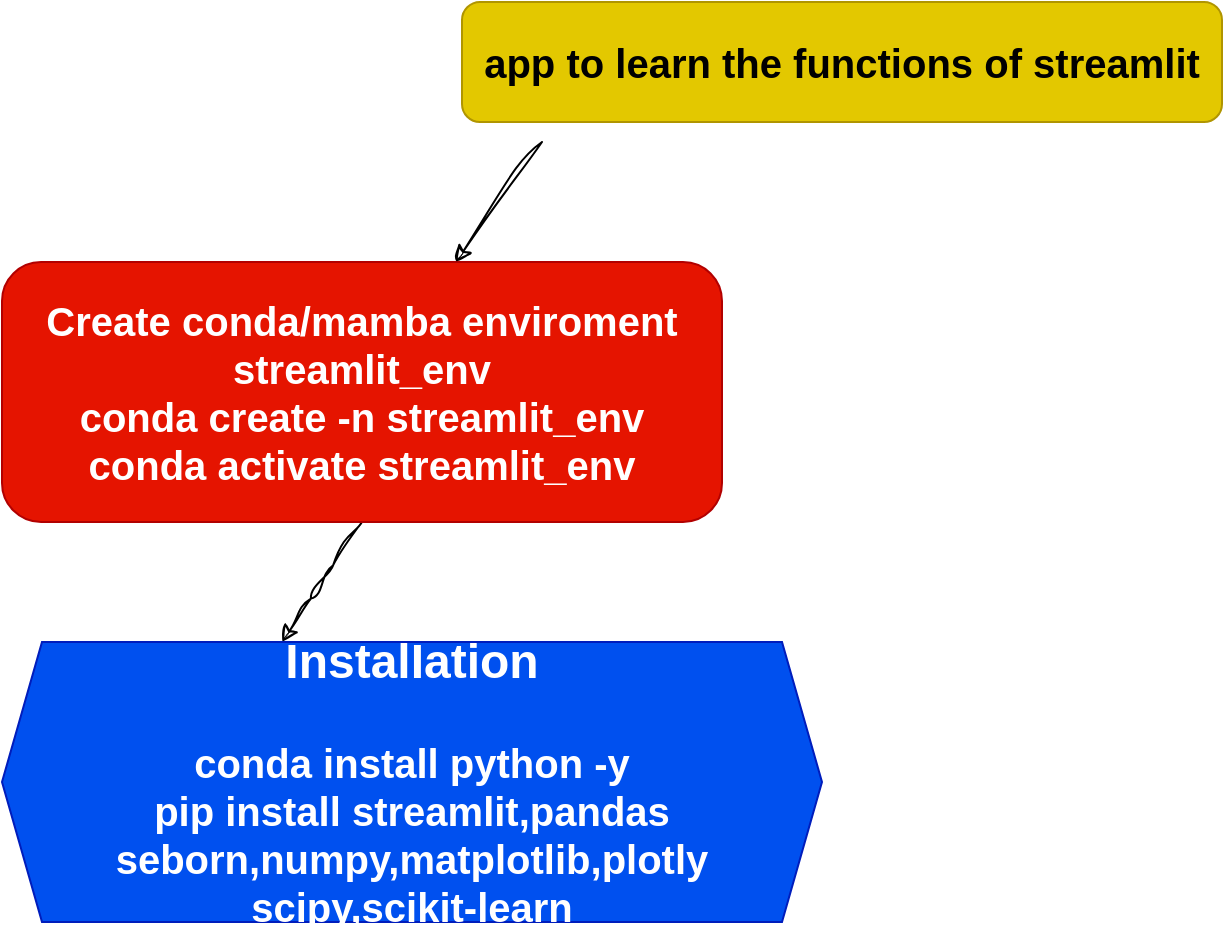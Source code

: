 <mxfile>
    <diagram id="bCoNnAXAngwVE-VkScQj" name="Page-1">
        <mxGraphModel dx="1002" dy="323" grid="1" gridSize="10" guides="1" tooltips="1" connect="1" arrows="1" fold="1" page="1" pageScale="1" pageWidth="850" pageHeight="1100" math="0" shadow="0">
            <root>
                <mxCell id="0"/>
                <mxCell id="1" parent="0"/>
                <mxCell id="3" value="app to learn the functions of streamlit" style="rounded=1;whiteSpace=wrap;html=1;hachureGap=4;fontFamily=Helvetica;fontSize=20;fillColor=#e3c800;fontColor=#000000;strokeColor=#B09500;fontStyle=1;" vertex="1" parent="1">
                    <mxGeometry x="260" y="90" width="380" height="60" as="geometry"/>
                </mxCell>
                <mxCell id="7" style="edgeStyle=none;sketch=1;hachureGap=4;jiggle=2;curveFitting=1;html=1;exitX=0.5;exitY=1;exitDx=0;exitDy=0;fontFamily=Helvetica;fontSize=16;" edge="1" parent="1" source="4">
                    <mxGeometry relative="1" as="geometry">
                        <mxPoint x="170" y="410" as="targetPoint"/>
                        <Array as="points">
                            <mxPoint x="190" y="380"/>
                        </Array>
                    </mxGeometry>
                </mxCell>
                <mxCell id="4" value="&lt;b&gt;Create conda/mamba enviroment streamlit_env&lt;br&gt;conda create -n streamlit_env&lt;br&gt;conda activate streamlit_env&lt;/b&gt;" style="rounded=1;whiteSpace=wrap;html=1;sketch=0;hachureGap=4;jiggle=2;curveFitting=1;fontFamily=Helvetica;fontSize=20;fillColor=#e51400;fontColor=#ffffff;strokeColor=#B20000;" vertex="1" parent="1">
                    <mxGeometry x="30" y="220" width="360" height="130" as="geometry"/>
                </mxCell>
                <mxCell id="5" value="" style="endArrow=classic;html=1;sketch=1;hachureGap=4;jiggle=2;curveFitting=1;fontFamily=Helvetica;fontSize=16;" edge="1" parent="1" target="4">
                    <mxGeometry width="50" height="50" relative="1" as="geometry">
                        <mxPoint x="300" y="160" as="sourcePoint"/>
                        <mxPoint x="300" y="160" as="targetPoint"/>
                        <Array as="points"/>
                    </mxGeometry>
                </mxCell>
                <mxCell id="9" value="&lt;font style=&quot;font-size: 24px;&quot;&gt;&lt;b&gt;InstalIation&lt;br&gt;&lt;/b&gt;&lt;/font&gt;&lt;br&gt;&lt;b&gt;conda install python -y&lt;/b&gt;&lt;br&gt;&lt;b&gt;pip install streamlit,pandas&lt;/b&gt;&lt;br&gt;&lt;b&gt;seborn,numpy,matplotlib,plotly&lt;/b&gt;&lt;br&gt;&lt;b&gt;scipy,scikit-learn&lt;/b&gt;" style="shape=hexagon;perimeter=hexagonPerimeter2;whiteSpace=wrap;html=1;fixedSize=1;sketch=0;hachureGap=4;jiggle=2;curveFitting=1;fontFamily=Helvetica;fontSize=20;fillColor=#0050ef;fontColor=#ffffff;strokeColor=#001DBC;" vertex="1" parent="1">
                    <mxGeometry x="30" y="410" width="410" height="140" as="geometry"/>
                </mxCell>
            </root>
        </mxGraphModel>
    </diagram>
</mxfile>